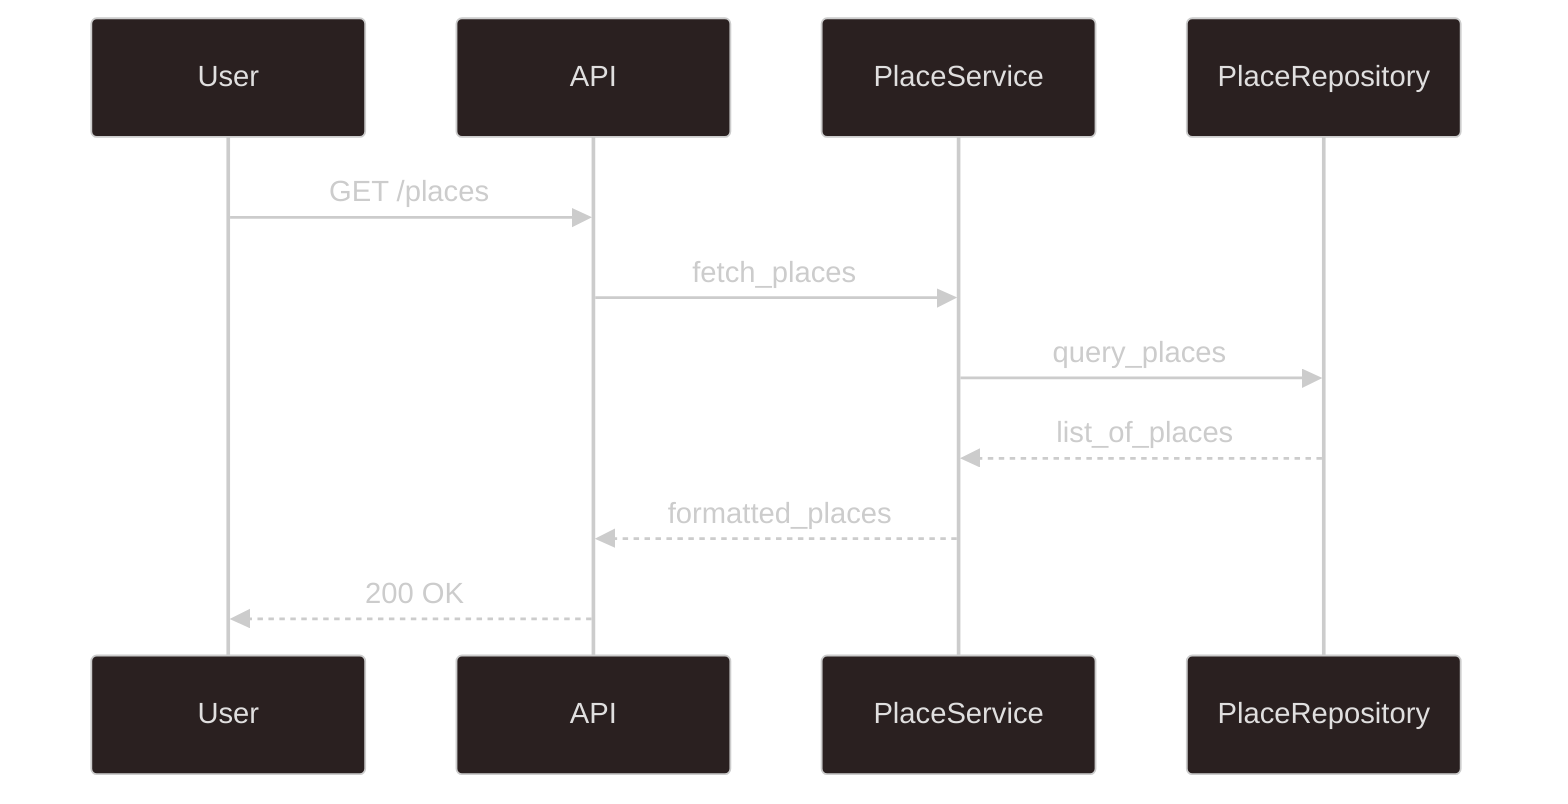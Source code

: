 ---
config:
  theme: neo-dark
---
sequenceDiagram
    participant User
    participant API
    participant PlaceService
    participant PlaceRepository

    User->>API: GET /places
    API->>PlaceService: fetch_places
    PlaceService->>PlaceRepository: query_places
    PlaceRepository-->>PlaceService: list_of_places
    PlaceService-->>API: formatted_places
    API-->>User: 200 OK